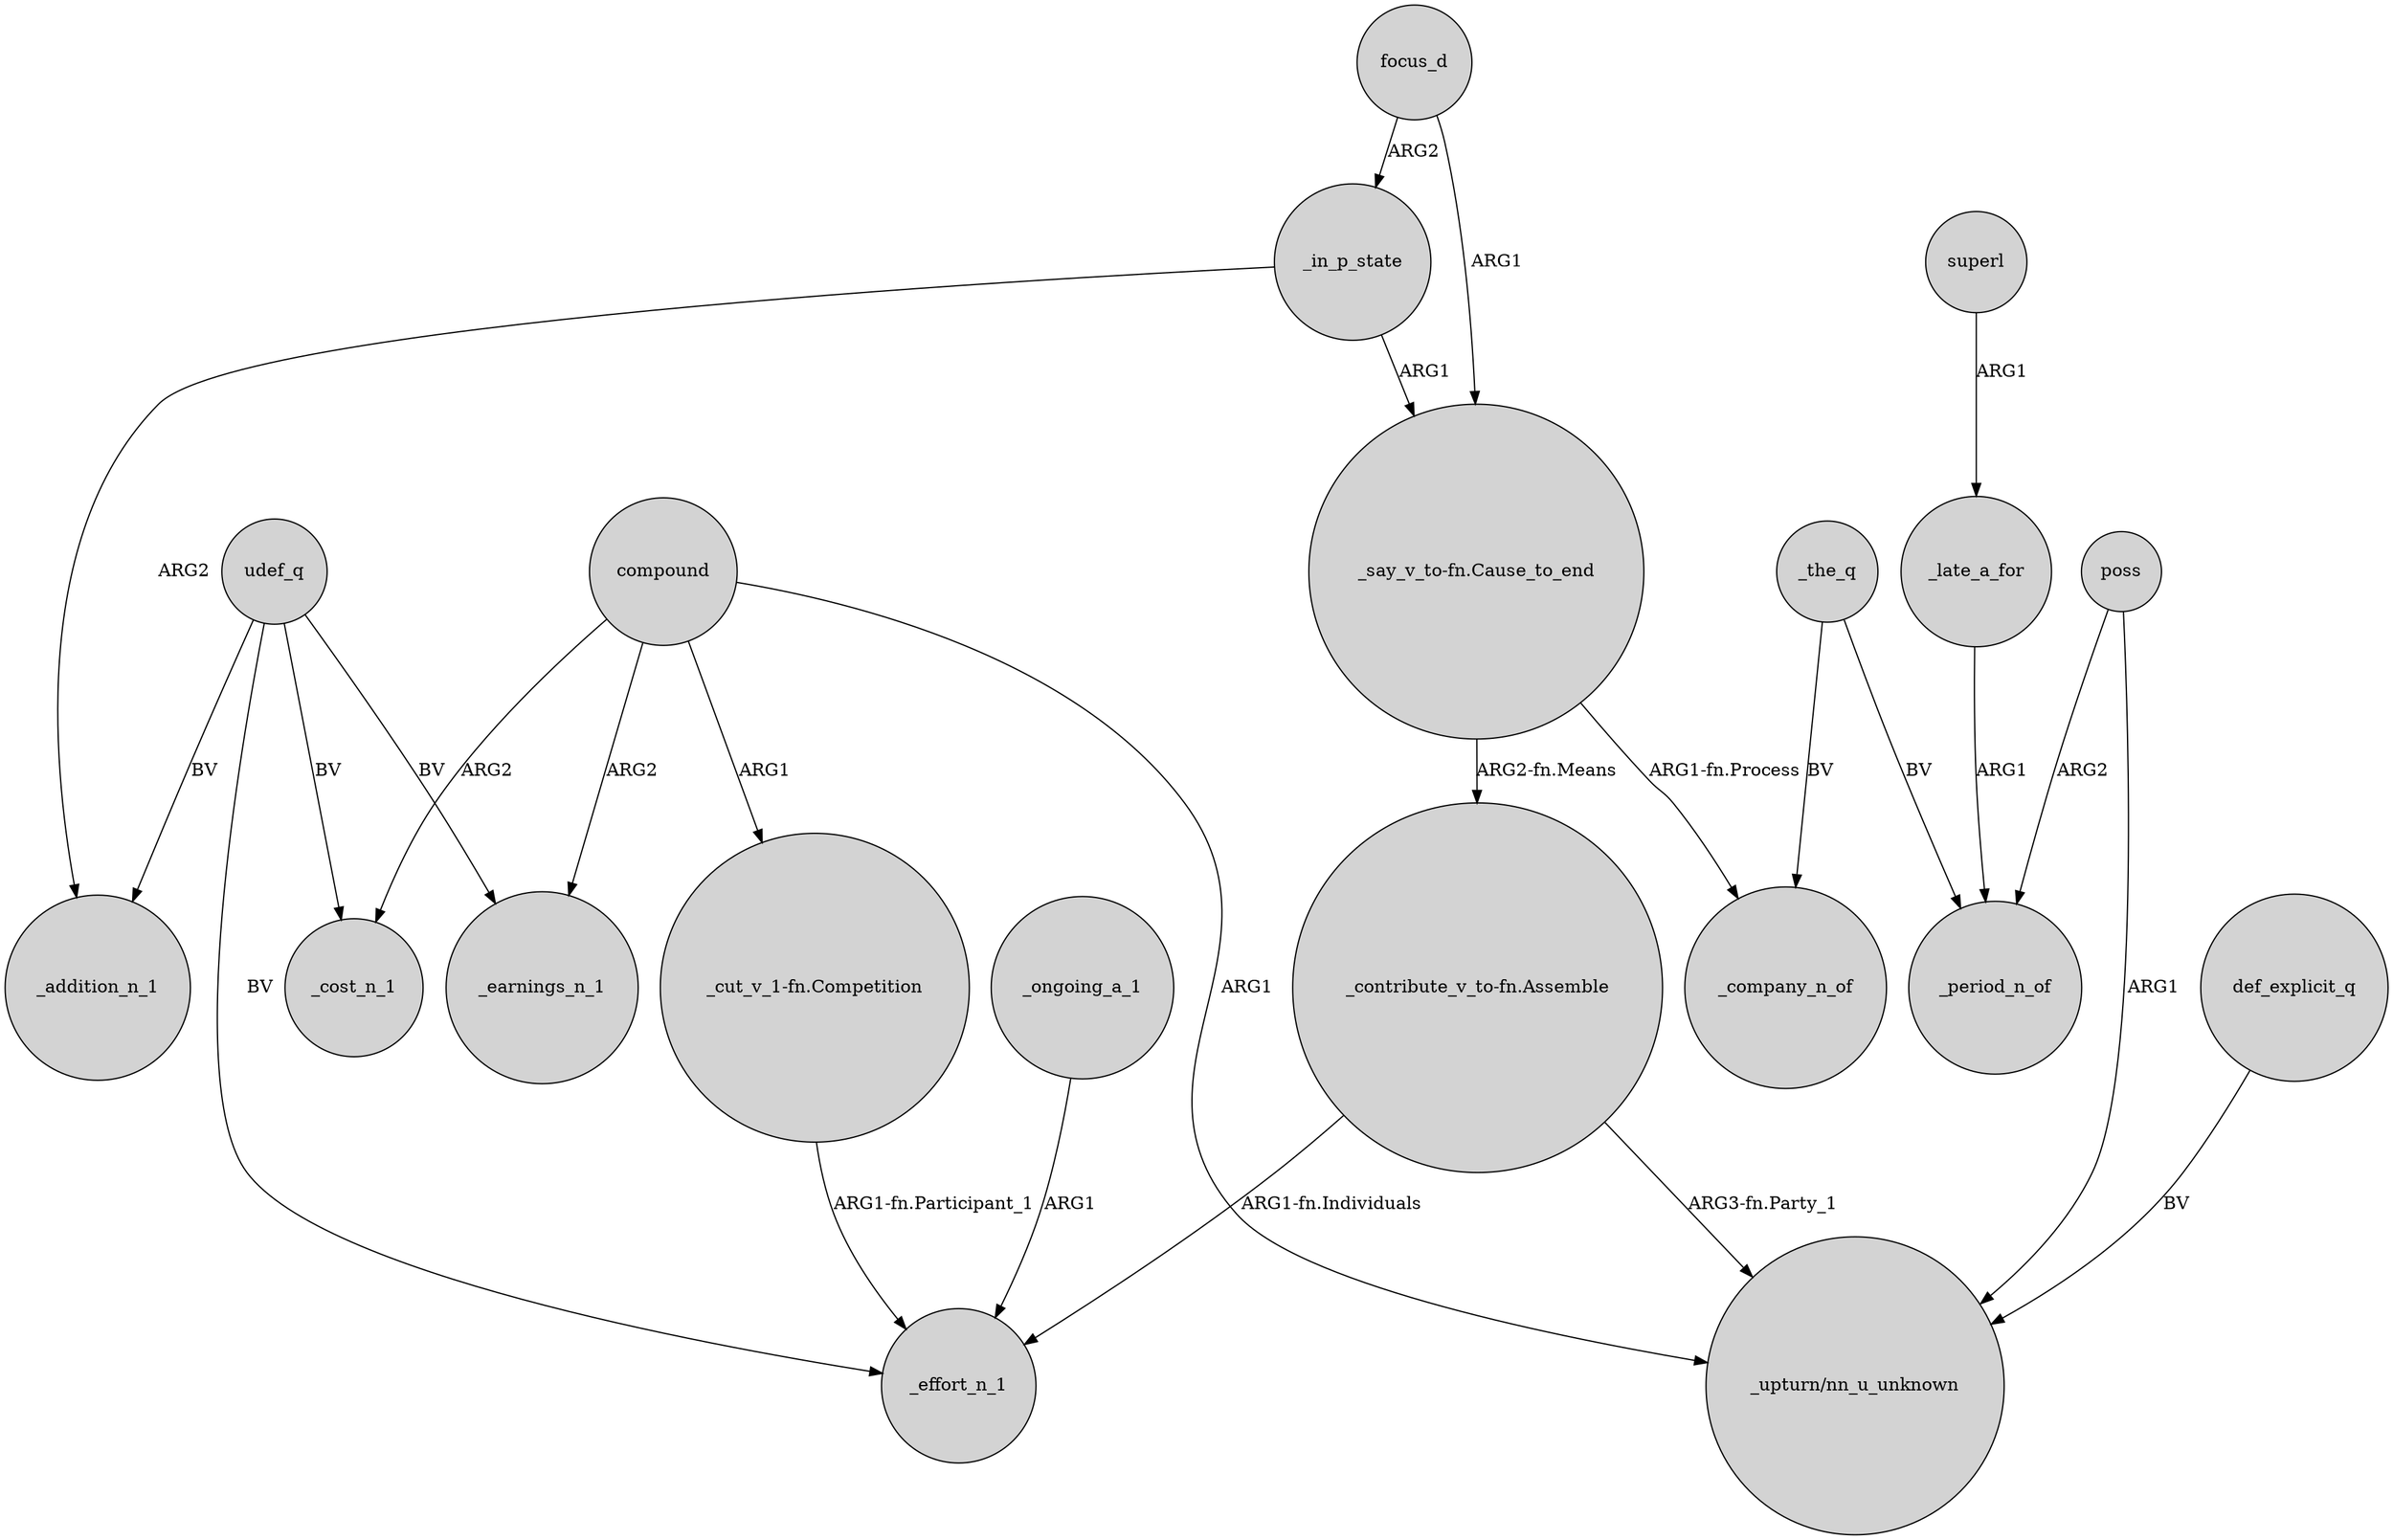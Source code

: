 digraph {
	node [shape=circle style=filled]
	"_contribute_v_to-fn.Assemble" -> _effort_n_1 [label="ARG1-fn.Individuals"]
	udef_q -> _effort_n_1 [label=BV]
	focus_d -> _in_p_state [label=ARG2]
	compound -> _cost_n_1 [label=ARG2]
	focus_d -> "_say_v_to-fn.Cause_to_end" [label=ARG1]
	compound -> "_cut_v_1-fn.Competition" [label=ARG1]
	superl -> _late_a_for [label=ARG1]
	poss -> _period_n_of [label=ARG2]
	udef_q -> _addition_n_1 [label=BV]
	_ongoing_a_1 -> _effort_n_1 [label=ARG1]
	_in_p_state -> "_say_v_to-fn.Cause_to_end" [label=ARG1]
	compound -> _earnings_n_1 [label=ARG2]
	udef_q -> _earnings_n_1 [label=BV]
	_late_a_for -> _period_n_of [label=ARG1]
	"_contribute_v_to-fn.Assemble" -> "_upturn/nn_u_unknown" [label="ARG3-fn.Party_1"]
	poss -> "_upturn/nn_u_unknown" [label=ARG1]
	"_cut_v_1-fn.Competition" -> _effort_n_1 [label="ARG1-fn.Participant_1"]
	def_explicit_q -> "_upturn/nn_u_unknown" [label=BV]
	_in_p_state -> _addition_n_1 [label=ARG2]
	compound -> "_upturn/nn_u_unknown" [label=ARG1]
	"_say_v_to-fn.Cause_to_end" -> _company_n_of [label="ARG1-fn.Process"]
	_the_q -> _period_n_of [label=BV]
	"_say_v_to-fn.Cause_to_end" -> "_contribute_v_to-fn.Assemble" [label="ARG2-fn.Means"]
	_the_q -> _company_n_of [label=BV]
	udef_q -> _cost_n_1 [label=BV]
}
